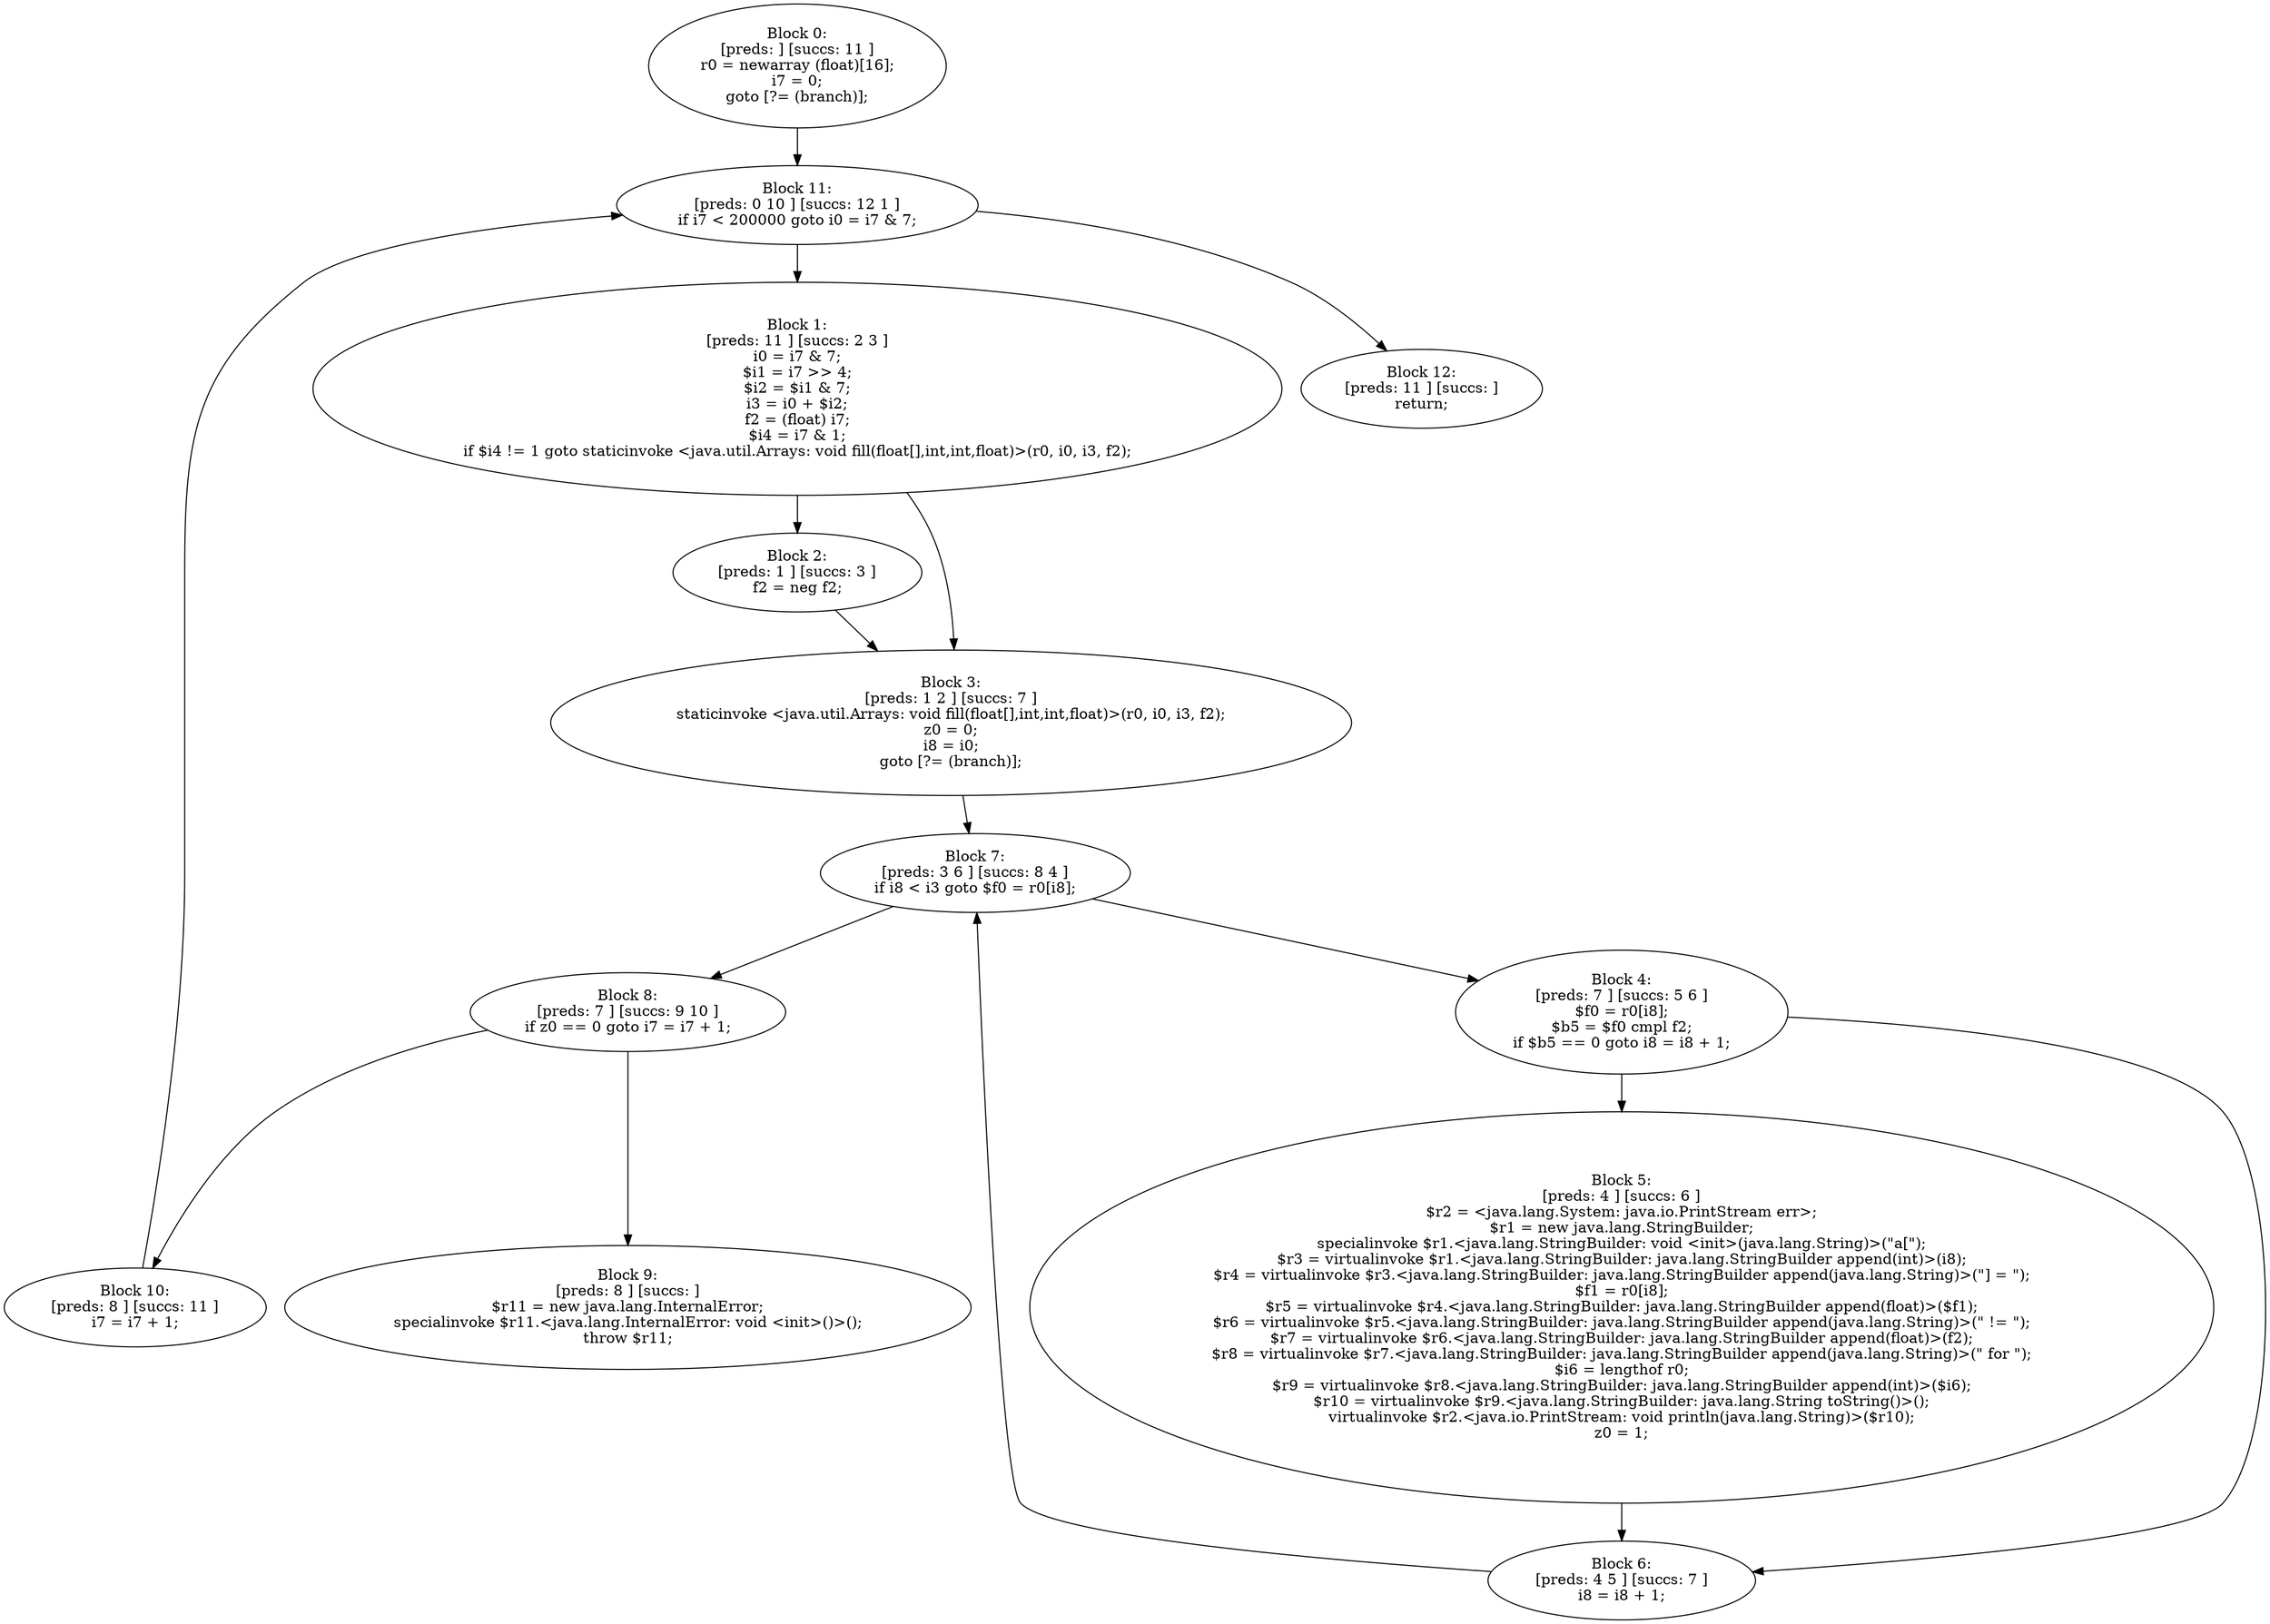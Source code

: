 digraph "unitGraph" {
    "Block 0:
[preds: ] [succs: 11 ]
r0 = newarray (float)[16];
i7 = 0;
goto [?= (branch)];
"
    "Block 1:
[preds: 11 ] [succs: 2 3 ]
i0 = i7 & 7;
$i1 = i7 >> 4;
$i2 = $i1 & 7;
i3 = i0 + $i2;
f2 = (float) i7;
$i4 = i7 & 1;
if $i4 != 1 goto staticinvoke <java.util.Arrays: void fill(float[],int,int,float)>(r0, i0, i3, f2);
"
    "Block 2:
[preds: 1 ] [succs: 3 ]
f2 = neg f2;
"
    "Block 3:
[preds: 1 2 ] [succs: 7 ]
staticinvoke <java.util.Arrays: void fill(float[],int,int,float)>(r0, i0, i3, f2);
z0 = 0;
i8 = i0;
goto [?= (branch)];
"
    "Block 4:
[preds: 7 ] [succs: 5 6 ]
$f0 = r0[i8];
$b5 = $f0 cmpl f2;
if $b5 == 0 goto i8 = i8 + 1;
"
    "Block 5:
[preds: 4 ] [succs: 6 ]
$r2 = <java.lang.System: java.io.PrintStream err>;
$r1 = new java.lang.StringBuilder;
specialinvoke $r1.<java.lang.StringBuilder: void <init>(java.lang.String)>(\"a[\");
$r3 = virtualinvoke $r1.<java.lang.StringBuilder: java.lang.StringBuilder append(int)>(i8);
$r4 = virtualinvoke $r3.<java.lang.StringBuilder: java.lang.StringBuilder append(java.lang.String)>(\"] = \");
$f1 = r0[i8];
$r5 = virtualinvoke $r4.<java.lang.StringBuilder: java.lang.StringBuilder append(float)>($f1);
$r6 = virtualinvoke $r5.<java.lang.StringBuilder: java.lang.StringBuilder append(java.lang.String)>(\" != \");
$r7 = virtualinvoke $r6.<java.lang.StringBuilder: java.lang.StringBuilder append(float)>(f2);
$r8 = virtualinvoke $r7.<java.lang.StringBuilder: java.lang.StringBuilder append(java.lang.String)>(\" for \");
$i6 = lengthof r0;
$r9 = virtualinvoke $r8.<java.lang.StringBuilder: java.lang.StringBuilder append(int)>($i6);
$r10 = virtualinvoke $r9.<java.lang.StringBuilder: java.lang.String toString()>();
virtualinvoke $r2.<java.io.PrintStream: void println(java.lang.String)>($r10);
z0 = 1;
"
    "Block 6:
[preds: 4 5 ] [succs: 7 ]
i8 = i8 + 1;
"
    "Block 7:
[preds: 3 6 ] [succs: 8 4 ]
if i8 < i3 goto $f0 = r0[i8];
"
    "Block 8:
[preds: 7 ] [succs: 9 10 ]
if z0 == 0 goto i7 = i7 + 1;
"
    "Block 9:
[preds: 8 ] [succs: ]
$r11 = new java.lang.InternalError;
specialinvoke $r11.<java.lang.InternalError: void <init>()>();
throw $r11;
"
    "Block 10:
[preds: 8 ] [succs: 11 ]
i7 = i7 + 1;
"
    "Block 11:
[preds: 0 10 ] [succs: 12 1 ]
if i7 < 200000 goto i0 = i7 & 7;
"
    "Block 12:
[preds: 11 ] [succs: ]
return;
"
    "Block 0:
[preds: ] [succs: 11 ]
r0 = newarray (float)[16];
i7 = 0;
goto [?= (branch)];
"->"Block 11:
[preds: 0 10 ] [succs: 12 1 ]
if i7 < 200000 goto i0 = i7 & 7;
";
    "Block 1:
[preds: 11 ] [succs: 2 3 ]
i0 = i7 & 7;
$i1 = i7 >> 4;
$i2 = $i1 & 7;
i3 = i0 + $i2;
f2 = (float) i7;
$i4 = i7 & 1;
if $i4 != 1 goto staticinvoke <java.util.Arrays: void fill(float[],int,int,float)>(r0, i0, i3, f2);
"->"Block 2:
[preds: 1 ] [succs: 3 ]
f2 = neg f2;
";
    "Block 1:
[preds: 11 ] [succs: 2 3 ]
i0 = i7 & 7;
$i1 = i7 >> 4;
$i2 = $i1 & 7;
i3 = i0 + $i2;
f2 = (float) i7;
$i4 = i7 & 1;
if $i4 != 1 goto staticinvoke <java.util.Arrays: void fill(float[],int,int,float)>(r0, i0, i3, f2);
"->"Block 3:
[preds: 1 2 ] [succs: 7 ]
staticinvoke <java.util.Arrays: void fill(float[],int,int,float)>(r0, i0, i3, f2);
z0 = 0;
i8 = i0;
goto [?= (branch)];
";
    "Block 2:
[preds: 1 ] [succs: 3 ]
f2 = neg f2;
"->"Block 3:
[preds: 1 2 ] [succs: 7 ]
staticinvoke <java.util.Arrays: void fill(float[],int,int,float)>(r0, i0, i3, f2);
z0 = 0;
i8 = i0;
goto [?= (branch)];
";
    "Block 3:
[preds: 1 2 ] [succs: 7 ]
staticinvoke <java.util.Arrays: void fill(float[],int,int,float)>(r0, i0, i3, f2);
z0 = 0;
i8 = i0;
goto [?= (branch)];
"->"Block 7:
[preds: 3 6 ] [succs: 8 4 ]
if i8 < i3 goto $f0 = r0[i8];
";
    "Block 4:
[preds: 7 ] [succs: 5 6 ]
$f0 = r0[i8];
$b5 = $f0 cmpl f2;
if $b5 == 0 goto i8 = i8 + 1;
"->"Block 5:
[preds: 4 ] [succs: 6 ]
$r2 = <java.lang.System: java.io.PrintStream err>;
$r1 = new java.lang.StringBuilder;
specialinvoke $r1.<java.lang.StringBuilder: void <init>(java.lang.String)>(\"a[\");
$r3 = virtualinvoke $r1.<java.lang.StringBuilder: java.lang.StringBuilder append(int)>(i8);
$r4 = virtualinvoke $r3.<java.lang.StringBuilder: java.lang.StringBuilder append(java.lang.String)>(\"] = \");
$f1 = r0[i8];
$r5 = virtualinvoke $r4.<java.lang.StringBuilder: java.lang.StringBuilder append(float)>($f1);
$r6 = virtualinvoke $r5.<java.lang.StringBuilder: java.lang.StringBuilder append(java.lang.String)>(\" != \");
$r7 = virtualinvoke $r6.<java.lang.StringBuilder: java.lang.StringBuilder append(float)>(f2);
$r8 = virtualinvoke $r7.<java.lang.StringBuilder: java.lang.StringBuilder append(java.lang.String)>(\" for \");
$i6 = lengthof r0;
$r9 = virtualinvoke $r8.<java.lang.StringBuilder: java.lang.StringBuilder append(int)>($i6);
$r10 = virtualinvoke $r9.<java.lang.StringBuilder: java.lang.String toString()>();
virtualinvoke $r2.<java.io.PrintStream: void println(java.lang.String)>($r10);
z0 = 1;
";
    "Block 4:
[preds: 7 ] [succs: 5 6 ]
$f0 = r0[i8];
$b5 = $f0 cmpl f2;
if $b5 == 0 goto i8 = i8 + 1;
"->"Block 6:
[preds: 4 5 ] [succs: 7 ]
i8 = i8 + 1;
";
    "Block 5:
[preds: 4 ] [succs: 6 ]
$r2 = <java.lang.System: java.io.PrintStream err>;
$r1 = new java.lang.StringBuilder;
specialinvoke $r1.<java.lang.StringBuilder: void <init>(java.lang.String)>(\"a[\");
$r3 = virtualinvoke $r1.<java.lang.StringBuilder: java.lang.StringBuilder append(int)>(i8);
$r4 = virtualinvoke $r3.<java.lang.StringBuilder: java.lang.StringBuilder append(java.lang.String)>(\"] = \");
$f1 = r0[i8];
$r5 = virtualinvoke $r4.<java.lang.StringBuilder: java.lang.StringBuilder append(float)>($f1);
$r6 = virtualinvoke $r5.<java.lang.StringBuilder: java.lang.StringBuilder append(java.lang.String)>(\" != \");
$r7 = virtualinvoke $r6.<java.lang.StringBuilder: java.lang.StringBuilder append(float)>(f2);
$r8 = virtualinvoke $r7.<java.lang.StringBuilder: java.lang.StringBuilder append(java.lang.String)>(\" for \");
$i6 = lengthof r0;
$r9 = virtualinvoke $r8.<java.lang.StringBuilder: java.lang.StringBuilder append(int)>($i6);
$r10 = virtualinvoke $r9.<java.lang.StringBuilder: java.lang.String toString()>();
virtualinvoke $r2.<java.io.PrintStream: void println(java.lang.String)>($r10);
z0 = 1;
"->"Block 6:
[preds: 4 5 ] [succs: 7 ]
i8 = i8 + 1;
";
    "Block 6:
[preds: 4 5 ] [succs: 7 ]
i8 = i8 + 1;
"->"Block 7:
[preds: 3 6 ] [succs: 8 4 ]
if i8 < i3 goto $f0 = r0[i8];
";
    "Block 7:
[preds: 3 6 ] [succs: 8 4 ]
if i8 < i3 goto $f0 = r0[i8];
"->"Block 8:
[preds: 7 ] [succs: 9 10 ]
if z0 == 0 goto i7 = i7 + 1;
";
    "Block 7:
[preds: 3 6 ] [succs: 8 4 ]
if i8 < i3 goto $f0 = r0[i8];
"->"Block 4:
[preds: 7 ] [succs: 5 6 ]
$f0 = r0[i8];
$b5 = $f0 cmpl f2;
if $b5 == 0 goto i8 = i8 + 1;
";
    "Block 8:
[preds: 7 ] [succs: 9 10 ]
if z0 == 0 goto i7 = i7 + 1;
"->"Block 9:
[preds: 8 ] [succs: ]
$r11 = new java.lang.InternalError;
specialinvoke $r11.<java.lang.InternalError: void <init>()>();
throw $r11;
";
    "Block 8:
[preds: 7 ] [succs: 9 10 ]
if z0 == 0 goto i7 = i7 + 1;
"->"Block 10:
[preds: 8 ] [succs: 11 ]
i7 = i7 + 1;
";
    "Block 10:
[preds: 8 ] [succs: 11 ]
i7 = i7 + 1;
"->"Block 11:
[preds: 0 10 ] [succs: 12 1 ]
if i7 < 200000 goto i0 = i7 & 7;
";
    "Block 11:
[preds: 0 10 ] [succs: 12 1 ]
if i7 < 200000 goto i0 = i7 & 7;
"->"Block 12:
[preds: 11 ] [succs: ]
return;
";
    "Block 11:
[preds: 0 10 ] [succs: 12 1 ]
if i7 < 200000 goto i0 = i7 & 7;
"->"Block 1:
[preds: 11 ] [succs: 2 3 ]
i0 = i7 & 7;
$i1 = i7 >> 4;
$i2 = $i1 & 7;
i3 = i0 + $i2;
f2 = (float) i7;
$i4 = i7 & 1;
if $i4 != 1 goto staticinvoke <java.util.Arrays: void fill(float[],int,int,float)>(r0, i0, i3, f2);
";
}
